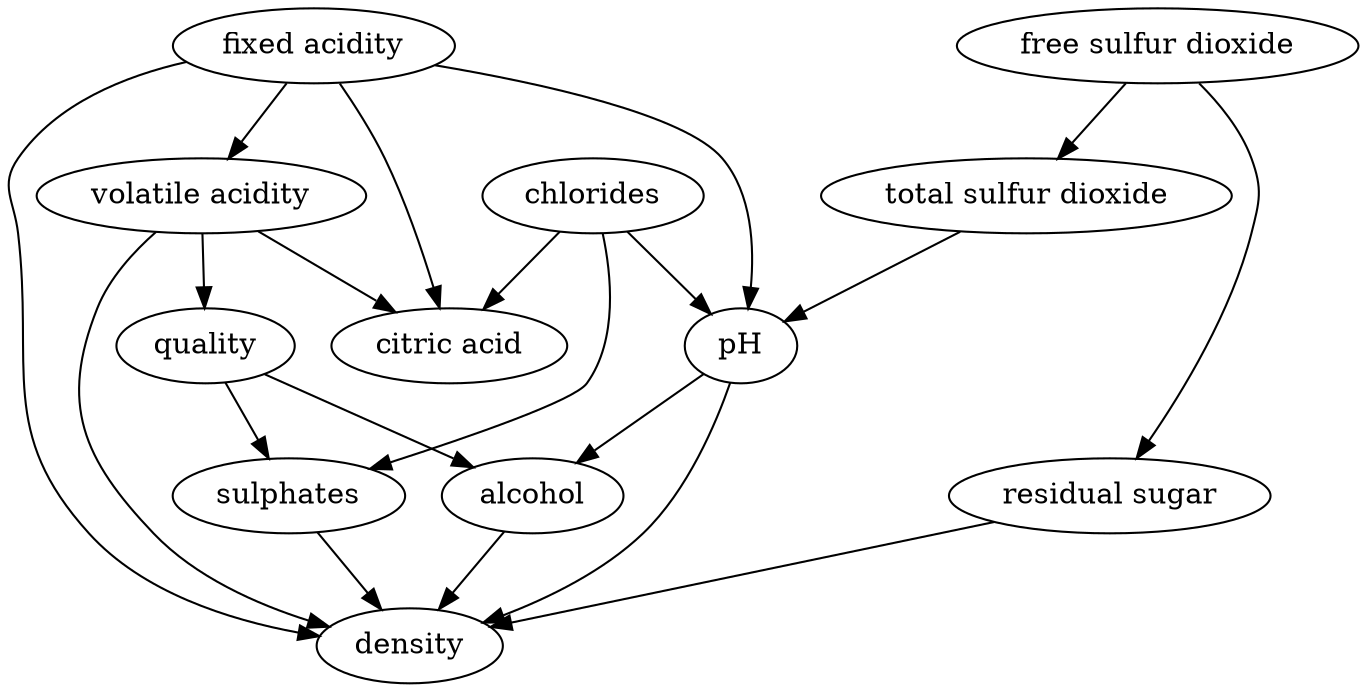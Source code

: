 strict digraph {
	0 [label="fixed acidity"]
	1 [label="volatile acidity"]
	2 [label="citric acid"]
	3 [label="residual sugar"]
	4 [label="chlorides"]
	5 [label="free sulfur dioxide"]
	6 [label="total sulfur dioxide"]
	7 [label="density"]
	8 [label="pH"]
	9 [label="sulphates"]
	10 [label="alcohol"]
	11 [label="quality"]
	0 -> 1
	0 -> 2
	0 -> 7
	0 -> 8
	1 -> 2
	1 -> 7
	1 -> 11
	3 -> 7
	4 -> 2
	4 -> 8
	4 -> 9
	5 -> 3
	5 -> 6
	6 -> 8
	8 -> 7
	8 -> 10
	9 -> 7
	10 -> 7
	11 -> 9
	11 -> 10
}